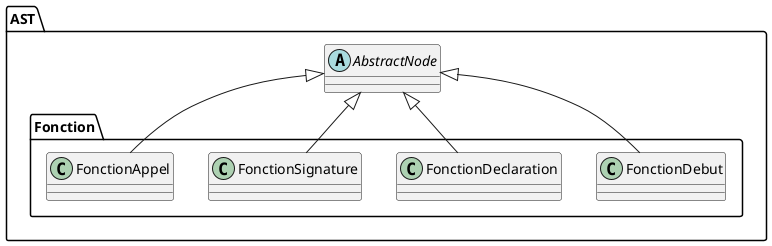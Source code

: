 @startuml

package AST {
    abstract class AbstractNode
    
    package Fonction {
    
    class FonctionDebut
    class FonctionDeclaration
    class FonctionSignature
    class FonctionAppel
    
    }
	
    AbstractNode <|-- FonctionDebut
    AbstractNode <|-- FonctionDeclaration
    AbstractNode <|-- FonctionSignature
    AbstractNode <|-- FonctionAppel
}

@enduml

